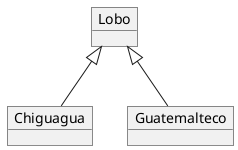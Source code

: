 @startuml lobo

object Lobo

object Chiguagua
object Guatemalteco 

Chiguagua -up-|> Lobo
Guatemalteco -up-|> Lobo

@enduml